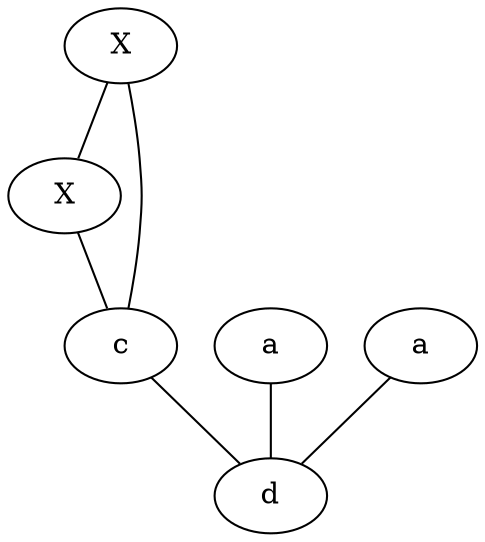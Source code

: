 graph Sergio {
	1 [label=X]
	2 [label=X]
	3 [label=a]
	4 [label=a]
	5 [label=c]
	6 [label=d]
	1 -- 5
	2 -- 5
	3 -- 6
	4 -- 6
	5 -- 6
	1 -- 2
}
